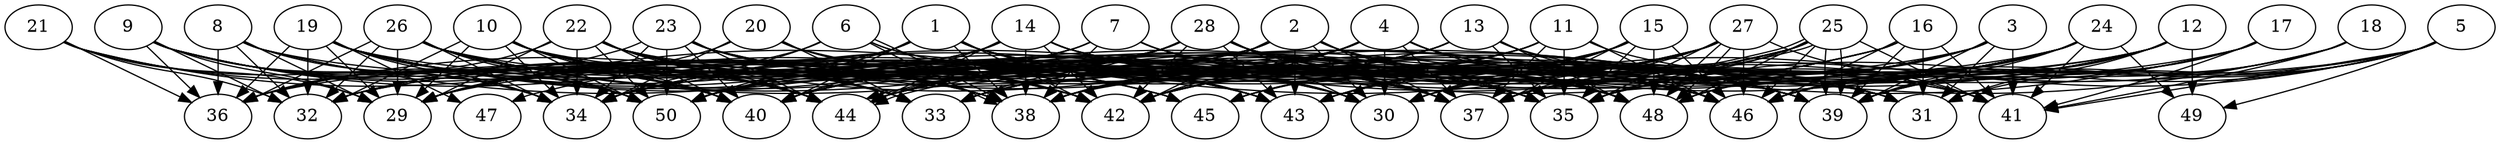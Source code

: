 // DAG automatically generated by daggen at Thu Oct  3 14:07:58 2019
// ./daggen --dot -n 50 --ccr 0.4 --fat 0.9 --regular 0.7 --density 0.6 --mindata 5242880 --maxdata 52428800 
digraph G {
  1 [size="76316160", alpha="0.19", expect_size="30526464"] 
  1 -> 29 [size ="30526464"]
  1 -> 30 [size ="30526464"]
  1 -> 32 [size ="30526464"]
  1 -> 37 [size ="30526464"]
  1 -> 38 [size ="30526464"]
  1 -> 39 [size ="30526464"]
  1 -> 40 [size ="30526464"]
  1 -> 42 [size ="30526464"]
  1 -> 43 [size ="30526464"]
  1 -> 48 [size ="30526464"]
  1 -> 50 [size ="30526464"]
  2 [size="74718720", alpha="0.12", expect_size="29887488"] 
  2 -> 29 [size ="29887488"]
  2 -> 30 [size ="29887488"]
  2 -> 31 [size ="29887488"]
  2 -> 35 [size ="29887488"]
  2 -> 36 [size ="29887488"]
  2 -> 37 [size ="29887488"]
  2 -> 42 [size ="29887488"]
  2 -> 43 [size ="29887488"]
  2 -> 48 [size ="29887488"]
  2 -> 50 [size ="29887488"]
  3 [size="33707520", alpha="0.10", expect_size="13483008"] 
  3 -> 30 [size ="13483008"]
  3 -> 31 [size ="13483008"]
  3 -> 33 [size ="13483008"]
  3 -> 36 [size ="13483008"]
  3 -> 37 [size ="13483008"]
  3 -> 39 [size ="13483008"]
  3 -> 41 [size ="13483008"]
  3 -> 44 [size ="13483008"]
  3 -> 48 [size ="13483008"]
  4 [size="92462080", alpha="0.19", expect_size="36984832"] 
  4 -> 29 [size ="36984832"]
  4 -> 30 [size ="36984832"]
  4 -> 31 [size ="36984832"]
  4 -> 37 [size ="36984832"]
  4 -> 38 [size ="36984832"]
  4 -> 39 [size ="36984832"]
  4 -> 40 [size ="36984832"]
  4 -> 42 [size ="36984832"]
  4 -> 47 [size ="36984832"]
  4 -> 48 [size ="36984832"]
  5 [size="83630080", alpha="0.12", expect_size="33452032"] 
  5 -> 30 [size ="33452032"]
  5 -> 31 [size ="33452032"]
  5 -> 34 [size ="33452032"]
  5 -> 35 [size ="33452032"]
  5 -> 38 [size ="33452032"]
  5 -> 39 [size ="33452032"]
  5 -> 41 [size ="33452032"]
  5 -> 46 [size ="33452032"]
  5 -> 49 [size ="33452032"]
  6 [size="87367680", alpha="0.01", expect_size="34947072"] 
  6 -> 29 [size ="34947072"]
  6 -> 34 [size ="34947072"]
  6 -> 37 [size ="34947072"]
  6 -> 38 [size ="34947072"]
  6 -> 38 [size ="34947072"]
  6 -> 39 [size ="34947072"]
  7 [size="74792960", alpha="0.06", expect_size="29917184"] 
  7 -> 29 [size ="29917184"]
  7 -> 34 [size ="29917184"]
  7 -> 37 [size ="29917184"]
  7 -> 38 [size ="29917184"]
  7 -> 39 [size ="29917184"]
  7 -> 46 [size ="29917184"]
  7 -> 50 [size ="29917184"]
  8 [size="74444800", alpha="0.10", expect_size="29777920"] 
  8 -> 29 [size ="29777920"]
  8 -> 32 [size ="29777920"]
  8 -> 34 [size ="29777920"]
  8 -> 35 [size ="29777920"]
  8 -> 36 [size ="29777920"]
  8 -> 38 [size ="29777920"]
  8 -> 46 [size ="29777920"]
  9 [size="128709120", alpha="0.19", expect_size="51483648"] 
  9 -> 29 [size ="51483648"]
  9 -> 32 [size ="51483648"]
  9 -> 33 [size ="51483648"]
  9 -> 34 [size ="51483648"]
  9 -> 36 [size ="51483648"]
  9 -> 38 [size ="51483648"]
  9 -> 40 [size ="51483648"]
  9 -> 44 [size ="51483648"]
  9 -> 45 [size ="51483648"]
  9 -> 50 [size ="51483648"]
  10 [size="97827840", alpha="0.04", expect_size="39131136"] 
  10 -> 29 [size ="39131136"]
  10 -> 30 [size ="39131136"]
  10 -> 31 [size ="39131136"]
  10 -> 32 [size ="39131136"]
  10 -> 33 [size ="39131136"]
  10 -> 34 [size ="39131136"]
  10 -> 38 [size ="39131136"]
  10 -> 40 [size ="39131136"]
  10 -> 44 [size ="39131136"]
  10 -> 45 [size ="39131136"]
  10 -> 50 [size ="39131136"]
  11 [size="97203200", alpha="0.04", expect_size="38881280"] 
  11 -> 34 [size ="38881280"]
  11 -> 35 [size ="38881280"]
  11 -> 37 [size ="38881280"]
  11 -> 38 [size ="38881280"]
  11 -> 41 [size ="38881280"]
  11 -> 42 [size ="38881280"]
  11 -> 46 [size ="38881280"]
  11 -> 50 [size ="38881280"]
  12 [size="89095680", alpha="0.11", expect_size="35638272"] 
  12 -> 31 [size ="35638272"]
  12 -> 32 [size ="35638272"]
  12 -> 35 [size ="35638272"]
  12 -> 39 [size ="35638272"]
  12 -> 42 [size ="35638272"]
  12 -> 43 [size ="35638272"]
  12 -> 46 [size ="35638272"]
  12 -> 49 [size ="35638272"]
  12 -> 50 [size ="35638272"]
  13 [size="41244160", alpha="0.05", expect_size="16497664"] 
  13 -> 31 [size ="16497664"]
  13 -> 33 [size ="16497664"]
  13 -> 35 [size ="16497664"]
  13 -> 38 [size ="16497664"]
  13 -> 40 [size ="16497664"]
  13 -> 44 [size ="16497664"]
  13 -> 46 [size ="16497664"]
  13 -> 48 [size ="16497664"]
  13 -> 50 [size ="16497664"]
  14 [size="102307840", alpha="0.06", expect_size="40923136"] 
  14 -> 29 [size ="40923136"]
  14 -> 30 [size ="40923136"]
  14 -> 32 [size ="40923136"]
  14 -> 37 [size ="40923136"]
  14 -> 38 [size ="40923136"]
  14 -> 39 [size ="40923136"]
  14 -> 40 [size ="40923136"]
  14 -> 42 [size ="40923136"]
  14 -> 44 [size ="40923136"]
  14 -> 46 [size ="40923136"]
  15 [size="99164160", alpha="0.02", expect_size="39665664"] 
  15 -> 30 [size ="39665664"]
  15 -> 35 [size ="39665664"]
  15 -> 37 [size ="39665664"]
  15 -> 38 [size ="39665664"]
  15 -> 42 [size ="39665664"]
  15 -> 43 [size ="39665664"]
  15 -> 45 [size ="39665664"]
  15 -> 46 [size ="39665664"]
  15 -> 48 [size ="39665664"]
  15 -> 50 [size ="39665664"]
  16 [size="51886080", alpha="0.09", expect_size="20754432"] 
  16 -> 31 [size ="20754432"]
  16 -> 33 [size ="20754432"]
  16 -> 34 [size ="20754432"]
  16 -> 39 [size ="20754432"]
  16 -> 40 [size ="20754432"]
  16 -> 41 [size ="20754432"]
  16 -> 42 [size ="20754432"]
  16 -> 46 [size ="20754432"]
  17 [size="56271360", alpha="0.14", expect_size="22508544"] 
  17 -> 32 [size ="22508544"]
  17 -> 33 [size ="22508544"]
  17 -> 37 [size ="22508544"]
  17 -> 39 [size ="22508544"]
  17 -> 41 [size ="22508544"]
  17 -> 46 [size ="22508544"]
  17 -> 48 [size ="22508544"]
  18 [size="93698560", alpha="0.09", expect_size="37479424"] 
  18 -> 37 [size ="37479424"]
  18 -> 38 [size ="37479424"]
  18 -> 39 [size ="37479424"]
  18 -> 41 [size ="37479424"]
  18 -> 46 [size ="37479424"]
  19 [size="35292160", alpha="0.13", expect_size="14116864"] 
  19 -> 29 [size ="14116864"]
  19 -> 30 [size ="14116864"]
  19 -> 32 [size ="14116864"]
  19 -> 34 [size ="14116864"]
  19 -> 35 [size ="14116864"]
  19 -> 36 [size ="14116864"]
  19 -> 37 [size ="14116864"]
  19 -> 42 [size ="14116864"]
  19 -> 43 [size ="14116864"]
  19 -> 44 [size ="14116864"]
  19 -> 46 [size ="14116864"]
  19 -> 47 [size ="14116864"]
  19 -> 50 [size ="14116864"]
  20 [size="26882560", alpha="0.03", expect_size="10753024"] 
  20 -> 29 [size ="10753024"]
  20 -> 33 [size ="10753024"]
  20 -> 34 [size ="10753024"]
  20 -> 42 [size ="10753024"]
  20 -> 43 [size ="10753024"]
  20 -> 46 [size ="10753024"]
  21 [size="48455680", alpha="0.03", expect_size="19382272"] 
  21 -> 29 [size ="19382272"]
  21 -> 32 [size ="19382272"]
  21 -> 36 [size ="19382272"]
  21 -> 42 [size ="19382272"]
  21 -> 44 [size ="19382272"]
  21 -> 50 [size ="19382272"]
  22 [size="74644480", alpha="0.14", expect_size="29857792"] 
  22 -> 29 [size ="29857792"]
  22 -> 33 [size ="29857792"]
  22 -> 34 [size ="29857792"]
  22 -> 36 [size ="29857792"]
  22 -> 38 [size ="29857792"]
  22 -> 39 [size ="29857792"]
  22 -> 40 [size ="29857792"]
  22 -> 41 [size ="29857792"]
  22 -> 42 [size ="29857792"]
  22 -> 43 [size ="29857792"]
  22 -> 44 [size ="29857792"]
  22 -> 45 [size ="29857792"]
  22 -> 50 [size ="29857792"]
  23 [size="21713920", alpha="0.08", expect_size="8685568"] 
  23 -> 34 [size ="8685568"]
  23 -> 36 [size ="8685568"]
  23 -> 38 [size ="8685568"]
  23 -> 39 [size ="8685568"]
  23 -> 40 [size ="8685568"]
  23 -> 42 [size ="8685568"]
  23 -> 43 [size ="8685568"]
  23 -> 44 [size ="8685568"]
  23 -> 48 [size ="8685568"]
  23 -> 50 [size ="8685568"]
  24 [size="53163520", alpha="0.16", expect_size="21265408"] 
  24 -> 29 [size ="21265408"]
  24 -> 35 [size ="21265408"]
  24 -> 38 [size ="21265408"]
  24 -> 39 [size ="21265408"]
  24 -> 41 [size ="21265408"]
  24 -> 42 [size ="21265408"]
  24 -> 43 [size ="21265408"]
  24 -> 44 [size ="21265408"]
  24 -> 45 [size ="21265408"]
  24 -> 46 [size ="21265408"]
  24 -> 48 [size ="21265408"]
  24 -> 49 [size ="21265408"]
  25 [size="88166400", alpha="0.16", expect_size="35266560"] 
  25 -> 34 [size ="35266560"]
  25 -> 35 [size ="35266560"]
  25 -> 39 [size ="35266560"]
  25 -> 39 [size ="35266560"]
  25 -> 41 [size ="35266560"]
  25 -> 43 [size ="35266560"]
  25 -> 44 [size ="35266560"]
  25 -> 44 [size ="35266560"]
  25 -> 45 [size ="35266560"]
  25 -> 46 [size ="35266560"]
  25 -> 48 [size ="35266560"]
  25 -> 50 [size ="35266560"]
  26 [size="99243520", alpha="0.08", expect_size="39697408"] 
  26 -> 29 [size ="39697408"]
  26 -> 32 [size ="39697408"]
  26 -> 33 [size ="39697408"]
  26 -> 34 [size ="39697408"]
  26 -> 35 [size ="39697408"]
  26 -> 36 [size ="39697408"]
  26 -> 40 [size ="39697408"]
  26 -> 41 [size ="39697408"]
  26 -> 44 [size ="39697408"]
  26 -> 46 [size ="39697408"]
  26 -> 48 [size ="39697408"]
  26 -> 50 [size ="39697408"]
  27 [size="36364800", alpha="0.11", expect_size="14545920"] 
  27 -> 29 [size ="14545920"]
  27 -> 30 [size ="14545920"]
  27 -> 35 [size ="14545920"]
  27 -> 37 [size ="14545920"]
  27 -> 40 [size ="14545920"]
  27 -> 41 [size ="14545920"]
  27 -> 44 [size ="14545920"]
  27 -> 45 [size ="14545920"]
  27 -> 46 [size ="14545920"]
  27 -> 48 [size ="14545920"]
  27 -> 48 [size ="14545920"]
  28 [size="119034880", alpha="0.04", expect_size="47613952"] 
  28 -> 29 [size ="47613952"]
  28 -> 30 [size ="47613952"]
  28 -> 31 [size ="47613952"]
  28 -> 32 [size ="47613952"]
  28 -> 33 [size ="47613952"]
  28 -> 34 [size ="47613952"]
  28 -> 35 [size ="47613952"]
  28 -> 37 [size ="47613952"]
  28 -> 39 [size ="47613952"]
  28 -> 40 [size ="47613952"]
  28 -> 42 [size ="47613952"]
  28 -> 43 [size ="47613952"]
  28 -> 44 [size ="47613952"]
  28 -> 48 [size ="47613952"]
  29 [size="52807680", alpha="0.17", expect_size="21123072"] 
  30 [size="129492480", alpha="0.04", expect_size="51796992"] 
  31 [size="27463680", alpha="0.06", expect_size="10985472"] 
  32 [size="45862400", alpha="0.00", expect_size="18344960"] 
  33 [size="128337920", alpha="0.19", expect_size="51335168"] 
  34 [size="59563520", alpha="0.13", expect_size="23825408"] 
  35 [size="36856320", alpha="0.02", expect_size="14742528"] 
  36 [size="130744320", alpha="0.18", expect_size="52297728"] 
  37 [size="61591040", alpha="0.00", expect_size="24636416"] 
  38 [size="127014400", alpha="0.17", expect_size="50805760"] 
  39 [size="34462720", alpha="0.17", expect_size="13785088"] 
  40 [size="17500160", alpha="0.19", expect_size="7000064"] 
  41 [size="42885120", alpha="0.08", expect_size="17154048"] 
  42 [size="76751360", alpha="0.07", expect_size="30700544"] 
  43 [size="77122560", alpha="0.07", expect_size="30849024"] 
  44 [size="72135680", alpha="0.14", expect_size="28854272"] 
  45 [size="33029120", alpha="0.14", expect_size="13211648"] 
  46 [size="45862400", alpha="0.08", expect_size="18344960"] 
  47 [size="31447040", alpha="0.07", expect_size="12578816"] 
  48 [size="32952320", alpha="0.03", expect_size="13180928"] 
  49 [size="130972160", alpha="0.06", expect_size="52388864"] 
  50 [size="111764480", alpha="0.09", expect_size="44705792"] 
}
